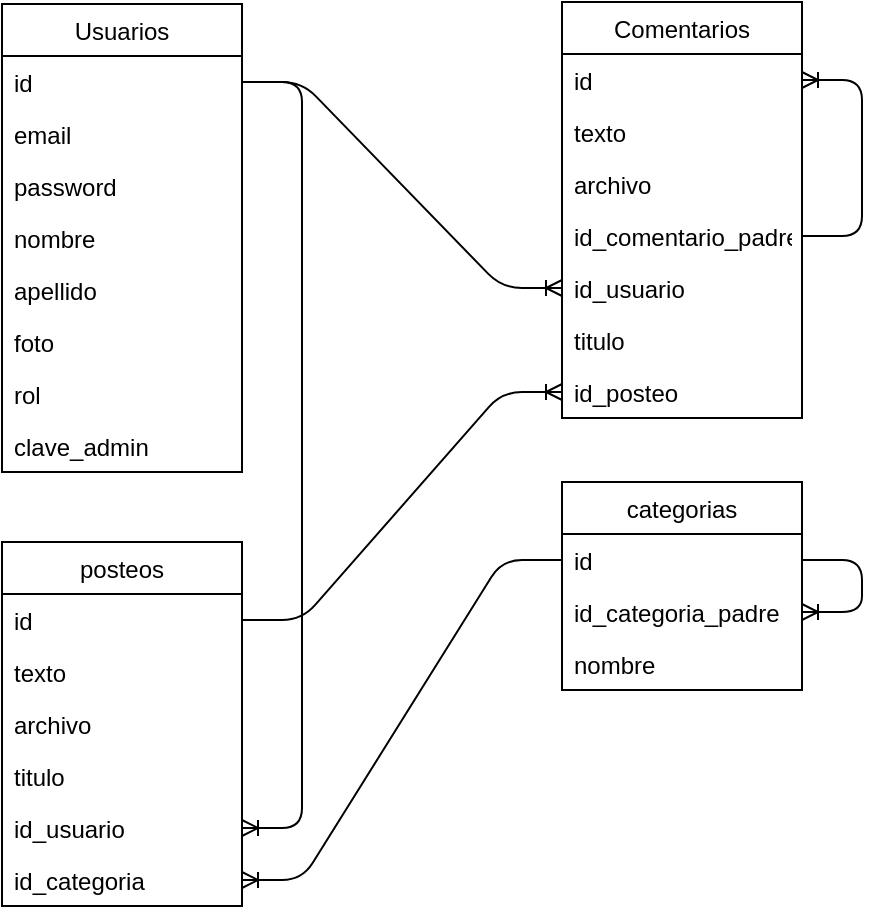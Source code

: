 <mxfile version="10.6.7" type="google"><diagram id="LxPazM8DDImycOvQGbzM" name="Page-1"><mxGraphModel dx="463" dy="542" grid="1" gridSize="10" guides="1" tooltips="1" connect="1" arrows="1" fold="1" page="1" pageScale="1" pageWidth="827" pageHeight="1169" math="0" shadow="0"><root><mxCell id="0"/><mxCell id="1" parent="0"/><mxCell id="U33rJGBvaN5RmGt6oCJH-1" value="Usuarios" style="swimlane;fontStyle=0;childLayout=stackLayout;horizontal=1;startSize=26;fillColor=none;horizontalStack=0;resizeParent=1;resizeParentMax=0;resizeLast=0;collapsible=1;marginBottom=0;" vertex="1" parent="1"><mxGeometry x="40" y="41" width="120" height="234" as="geometry"/></mxCell><mxCell id="U33rJGBvaN5RmGt6oCJH-2" value="id&#10;" style="text;strokeColor=none;fillColor=none;align=left;verticalAlign=top;spacingLeft=4;spacingRight=4;overflow=hidden;rotatable=0;points=[[0,0.5],[1,0.5]];portConstraint=eastwest;" vertex="1" parent="U33rJGBvaN5RmGt6oCJH-1"><mxGeometry y="26" width="120" height="26" as="geometry"/></mxCell><mxCell id="U33rJGBvaN5RmGt6oCJH-3" value="email&#10;" style="text;strokeColor=none;fillColor=none;align=left;verticalAlign=top;spacingLeft=4;spacingRight=4;overflow=hidden;rotatable=0;points=[[0,0.5],[1,0.5]];portConstraint=eastwest;" vertex="1" parent="U33rJGBvaN5RmGt6oCJH-1"><mxGeometry y="52" width="120" height="26" as="geometry"/></mxCell><mxCell id="U33rJGBvaN5RmGt6oCJH-6" value="password" style="text;strokeColor=none;fillColor=none;align=left;verticalAlign=top;spacingLeft=4;spacingRight=4;overflow=hidden;rotatable=0;points=[[0,0.5],[1,0.5]];portConstraint=eastwest;" vertex="1" parent="U33rJGBvaN5RmGt6oCJH-1"><mxGeometry y="78" width="120" height="26" as="geometry"/></mxCell><mxCell id="U33rJGBvaN5RmGt6oCJH-7" value="nombre&#10;" style="text;strokeColor=none;fillColor=none;align=left;verticalAlign=top;spacingLeft=4;spacingRight=4;overflow=hidden;rotatable=0;points=[[0,0.5],[1,0.5]];portConstraint=eastwest;" vertex="1" parent="U33rJGBvaN5RmGt6oCJH-1"><mxGeometry y="104" width="120" height="26" as="geometry"/></mxCell><mxCell id="U33rJGBvaN5RmGt6oCJH-8" value="apellido" style="text;strokeColor=none;fillColor=none;align=left;verticalAlign=top;spacingLeft=4;spacingRight=4;overflow=hidden;rotatable=0;points=[[0,0.5],[1,0.5]];portConstraint=eastwest;" vertex="1" parent="U33rJGBvaN5RmGt6oCJH-1"><mxGeometry y="130" width="120" height="26" as="geometry"/></mxCell><mxCell id="U33rJGBvaN5RmGt6oCJH-9" value="foto" style="text;strokeColor=none;fillColor=none;align=left;verticalAlign=top;spacingLeft=4;spacingRight=4;overflow=hidden;rotatable=0;points=[[0,0.5],[1,0.5]];portConstraint=eastwest;" vertex="1" parent="U33rJGBvaN5RmGt6oCJH-1"><mxGeometry y="156" width="120" height="26" as="geometry"/></mxCell><mxCell id="U33rJGBvaN5RmGt6oCJH-11" value="rol" style="text;strokeColor=none;fillColor=none;align=left;verticalAlign=top;spacingLeft=4;spacingRight=4;overflow=hidden;rotatable=0;points=[[0,0.5],[1,0.5]];portConstraint=eastwest;" vertex="1" parent="U33rJGBvaN5RmGt6oCJH-1"><mxGeometry y="182" width="120" height="26" as="geometry"/></mxCell><mxCell id="U33rJGBvaN5RmGt6oCJH-10" value="clave_admin&#10;" style="text;strokeColor=none;fillColor=none;align=left;verticalAlign=top;spacingLeft=4;spacingRight=4;overflow=hidden;rotatable=0;points=[[0,0.5],[1,0.5]];portConstraint=eastwest;" vertex="1" parent="U33rJGBvaN5RmGt6oCJH-1"><mxGeometry y="208" width="120" height="26" as="geometry"/></mxCell><mxCell id="U33rJGBvaN5RmGt6oCJH-12" value="Comentarios" style="swimlane;fontStyle=0;childLayout=stackLayout;horizontal=1;startSize=26;fillColor=none;horizontalStack=0;resizeParent=1;resizeParentMax=0;resizeLast=0;collapsible=1;marginBottom=0;" vertex="1" parent="1"><mxGeometry x="320" y="40" width="120" height="208" as="geometry"/></mxCell><mxCell id="U33rJGBvaN5RmGt6oCJH-13" value="id&#10;" style="text;strokeColor=none;fillColor=none;align=left;verticalAlign=top;spacingLeft=4;spacingRight=4;overflow=hidden;rotatable=0;points=[[0,0.5],[1,0.5]];portConstraint=eastwest;" vertex="1" parent="U33rJGBvaN5RmGt6oCJH-12"><mxGeometry y="26" width="120" height="26" as="geometry"/></mxCell><mxCell id="U33rJGBvaN5RmGt6oCJH-14" value="texto" style="text;strokeColor=none;fillColor=none;align=left;verticalAlign=top;spacingLeft=4;spacingRight=4;overflow=hidden;rotatable=0;points=[[0,0.5],[1,0.5]];portConstraint=eastwest;" vertex="1" parent="U33rJGBvaN5RmGt6oCJH-12"><mxGeometry y="52" width="120" height="26" as="geometry"/></mxCell><mxCell id="U33rJGBvaN5RmGt6oCJH-16" value="archivo" style="text;strokeColor=none;fillColor=none;align=left;verticalAlign=top;spacingLeft=4;spacingRight=4;overflow=hidden;rotatable=0;points=[[0,0.5],[1,0.5]];portConstraint=eastwest;" vertex="1" parent="U33rJGBvaN5RmGt6oCJH-12"><mxGeometry y="78" width="120" height="26" as="geometry"/></mxCell><mxCell id="U33rJGBvaN5RmGt6oCJH-40" value="id_comentario_padre&#10;" style="text;strokeColor=none;fillColor=none;align=left;verticalAlign=top;spacingLeft=4;spacingRight=4;overflow=hidden;rotatable=0;points=[[0,0.5],[1,0.5]];portConstraint=eastwest;" vertex="1" parent="U33rJGBvaN5RmGt6oCJH-12"><mxGeometry y="104" width="120" height="26" as="geometry"/></mxCell><mxCell id="U33rJGBvaN5RmGt6oCJH-17" value="id_usuario" style="text;strokeColor=none;fillColor=none;align=left;verticalAlign=top;spacingLeft=4;spacingRight=4;overflow=hidden;rotatable=0;points=[[0,0.5],[1,0.5]];portConstraint=eastwest;" vertex="1" parent="U33rJGBvaN5RmGt6oCJH-12"><mxGeometry y="130" width="120" height="26" as="geometry"/></mxCell><mxCell id="U33rJGBvaN5RmGt6oCJH-46" value="" style="edgeStyle=entityRelationEdgeStyle;fontSize=12;html=1;endArrow=ERoneToMany;" edge="1" parent="U33rJGBvaN5RmGt6oCJH-12" source="U33rJGBvaN5RmGt6oCJH-40" target="U33rJGBvaN5RmGt6oCJH-13"><mxGeometry width="100" height="100" relative="1" as="geometry"><mxPoint x="180" y="100" as="sourcePoint"/><mxPoint x="-10.138" y="42.569" as="targetPoint"/></mxGeometry></mxCell><mxCell id="U33rJGBvaN5RmGt6oCJH-49" value="titulo" style="text;strokeColor=none;fillColor=none;align=left;verticalAlign=top;spacingLeft=4;spacingRight=4;overflow=hidden;rotatable=0;points=[[0,0.5],[1,0.5]];portConstraint=eastwest;" vertex="1" parent="U33rJGBvaN5RmGt6oCJH-12"><mxGeometry y="156" width="120" height="26" as="geometry"/></mxCell><mxCell id="U33rJGBvaN5RmGt6oCJH-15" value="id_posteo" style="text;strokeColor=none;fillColor=none;align=left;verticalAlign=top;spacingLeft=4;spacingRight=4;overflow=hidden;rotatable=0;points=[[0,0.5],[1,0.5]];portConstraint=eastwest;" vertex="1" parent="U33rJGBvaN5RmGt6oCJH-12"><mxGeometry y="182" width="120" height="26" as="geometry"/></mxCell><mxCell id="U33rJGBvaN5RmGt6oCJH-18" value="categorias" style="swimlane;fontStyle=0;childLayout=stackLayout;horizontal=1;startSize=26;fillColor=none;horizontalStack=0;resizeParent=1;resizeParentMax=0;resizeLast=0;collapsible=1;marginBottom=0;" vertex="1" parent="1"><mxGeometry x="320" y="280" width="120" height="104" as="geometry"/></mxCell><mxCell id="U33rJGBvaN5RmGt6oCJH-38" value="id" style="text;strokeColor=none;fillColor=none;align=left;verticalAlign=top;spacingLeft=4;spacingRight=4;overflow=hidden;rotatable=0;points=[[0,0.5],[1,0.5]];portConstraint=eastwest;" vertex="1" parent="U33rJGBvaN5RmGt6oCJH-18"><mxGeometry y="26" width="120" height="26" as="geometry"/></mxCell><mxCell id="U33rJGBvaN5RmGt6oCJH-19" value="id_categoria_padre" style="text;strokeColor=none;fillColor=none;align=left;verticalAlign=top;spacingLeft=4;spacingRight=4;overflow=hidden;rotatable=0;points=[[0,0.5],[1,0.5]];portConstraint=eastwest;" vertex="1" parent="U33rJGBvaN5RmGt6oCJH-18"><mxGeometry y="52" width="120" height="26" as="geometry"/></mxCell><mxCell id="U33rJGBvaN5RmGt6oCJH-20" value="nombre" style="text;strokeColor=none;fillColor=none;align=left;verticalAlign=top;spacingLeft=4;spacingRight=4;overflow=hidden;rotatable=0;points=[[0,0.5],[1,0.5]];portConstraint=eastwest;" vertex="1" parent="U33rJGBvaN5RmGt6oCJH-18"><mxGeometry y="78" width="120" height="26" as="geometry"/></mxCell><mxCell id="U33rJGBvaN5RmGt6oCJH-47" value="" style="edgeStyle=entityRelationEdgeStyle;fontSize=12;html=1;endArrow=ERoneToMany;" edge="1" parent="U33rJGBvaN5RmGt6oCJH-18" source="U33rJGBvaN5RmGt6oCJH-38" target="U33rJGBvaN5RmGt6oCJH-19"><mxGeometry width="100" height="100" relative="1" as="geometry"><mxPoint x="-140.138" y="-179.69" as="sourcePoint"/><mxPoint x="19.862" y="-76.931" as="targetPoint"/></mxGeometry></mxCell><mxCell id="U33rJGBvaN5RmGt6oCJH-24" value="posteos" style="swimlane;fontStyle=0;childLayout=stackLayout;horizontal=1;startSize=26;fillColor=none;horizontalStack=0;resizeParent=1;resizeParentMax=0;resizeLast=0;collapsible=1;marginBottom=0;" vertex="1" parent="1"><mxGeometry x="40" y="310" width="120" height="182" as="geometry"/></mxCell><mxCell id="U33rJGBvaN5RmGt6oCJH-25" value="id" style="text;strokeColor=none;fillColor=none;align=left;verticalAlign=top;spacingLeft=4;spacingRight=4;overflow=hidden;rotatable=0;points=[[0,0.5],[1,0.5]];portConstraint=eastwest;" vertex="1" parent="U33rJGBvaN5RmGt6oCJH-24"><mxGeometry y="26" width="120" height="26" as="geometry"/></mxCell><mxCell id="U33rJGBvaN5RmGt6oCJH-26" value="texto" style="text;strokeColor=none;fillColor=none;align=left;verticalAlign=top;spacingLeft=4;spacingRight=4;overflow=hidden;rotatable=0;points=[[0,0.5],[1,0.5]];portConstraint=eastwest;" vertex="1" parent="U33rJGBvaN5RmGt6oCJH-24"><mxGeometry y="52" width="120" height="26" as="geometry"/></mxCell><mxCell id="U33rJGBvaN5RmGt6oCJH-27" value="archivo" style="text;strokeColor=none;fillColor=none;align=left;verticalAlign=top;spacingLeft=4;spacingRight=4;overflow=hidden;rotatable=0;points=[[0,0.5],[1,0.5]];portConstraint=eastwest;" vertex="1" parent="U33rJGBvaN5RmGt6oCJH-24"><mxGeometry y="78" width="120" height="26" as="geometry"/></mxCell><mxCell id="U33rJGBvaN5RmGt6oCJH-41" value="titulo" style="text;strokeColor=none;fillColor=none;align=left;verticalAlign=top;spacingLeft=4;spacingRight=4;overflow=hidden;rotatable=0;points=[[0,0.5],[1,0.5]];portConstraint=eastwest;" vertex="1" parent="U33rJGBvaN5RmGt6oCJH-24"><mxGeometry y="104" width="120" height="26" as="geometry"/></mxCell><mxCell id="U33rJGBvaN5RmGt6oCJH-30" value="id_usuario" style="text;strokeColor=none;fillColor=none;align=left;verticalAlign=top;spacingLeft=4;spacingRight=4;overflow=hidden;rotatable=0;points=[[0,0.5],[1,0.5]];portConstraint=eastwest;" vertex="1" parent="U33rJGBvaN5RmGt6oCJH-24"><mxGeometry y="130" width="120" height="26" as="geometry"/></mxCell><mxCell id="U33rJGBvaN5RmGt6oCJH-39" value="id_categoria" style="text;strokeColor=none;fillColor=none;align=left;verticalAlign=top;spacingLeft=4;spacingRight=4;overflow=hidden;rotatable=0;points=[[0,0.5],[1,0.5]];portConstraint=eastwest;" vertex="1" parent="U33rJGBvaN5RmGt6oCJH-24"><mxGeometry y="156" width="120" height="26" as="geometry"/></mxCell><mxCell id="U33rJGBvaN5RmGt6oCJH-42" value="" style="edgeStyle=entityRelationEdgeStyle;fontSize=12;html=1;endArrow=ERoneToMany;exitX=1;exitY=0.5;exitDx=0;exitDy=0;entryX=0;entryY=0.5;entryDx=0;entryDy=0;" edge="1" parent="1" source="U33rJGBvaN5RmGt6oCJH-2" target="U33rJGBvaN5RmGt6oCJH-17"><mxGeometry width="100" height="100" relative="1" as="geometry"><mxPoint x="230" y="350" as="sourcePoint"/><mxPoint x="330" y="250" as="targetPoint"/></mxGeometry></mxCell><mxCell id="U33rJGBvaN5RmGt6oCJH-43" value="" style="edgeStyle=entityRelationEdgeStyle;fontSize=12;html=1;endArrow=ERoneToMany;" edge="1" parent="1" source="U33rJGBvaN5RmGt6oCJH-38" target="U33rJGBvaN5RmGt6oCJH-39"><mxGeometry width="100" height="100" relative="1" as="geometry"><mxPoint x="500" y="210" as="sourcePoint"/><mxPoint x="550" y="360" as="targetPoint"/></mxGeometry></mxCell><mxCell id="U33rJGBvaN5RmGt6oCJH-44" value="" style="edgeStyle=entityRelationEdgeStyle;fontSize=12;html=1;endArrow=ERoneToMany;" edge="1" parent="1" source="U33rJGBvaN5RmGt6oCJH-25" target="U33rJGBvaN5RmGt6oCJH-15"><mxGeometry width="100" height="100" relative="1" as="geometry"><mxPoint x="160" y="479.0" as="sourcePoint"/><mxPoint x="679.862" y="110.138" as="targetPoint"/></mxGeometry></mxCell><mxCell id="U33rJGBvaN5RmGt6oCJH-48" value="" style="edgeStyle=entityRelationEdgeStyle;fontSize=12;html=1;endArrow=ERoneToMany;" edge="1" parent="1" source="U33rJGBvaN5RmGt6oCJH-2" target="U33rJGBvaN5RmGt6oCJH-30"><mxGeometry width="100" height="100" relative="1" as="geometry"><mxPoint x="189.862" y="110.31" as="sourcePoint"/><mxPoint x="349.862" y="213.069" as="targetPoint"/></mxGeometry></mxCell></root></mxGraphModel></diagram></mxfile>